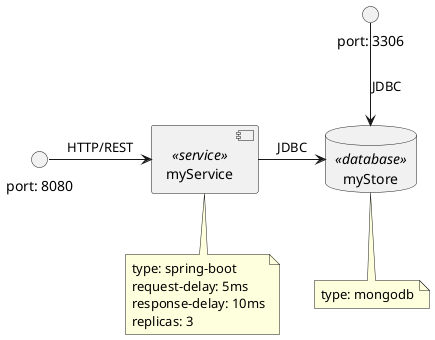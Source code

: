 @startuml

database "myStore" <<database>>
note bottom of "myStore" {
    type: mongodb
}

component "myService" <<service>>
note bottom of "myService" {
    type: spring-boot
    request-delay: 5ms
    response-delay: 10ms
    replicas: 3
}

interface "port: 8080"
interface "port: 3306"

[myService] -> [myStore]: JDBC
[port: 8080] -> [myService]: HTTP/REST
[port: 3306] --> [myStore]: JDBC

@enduml
